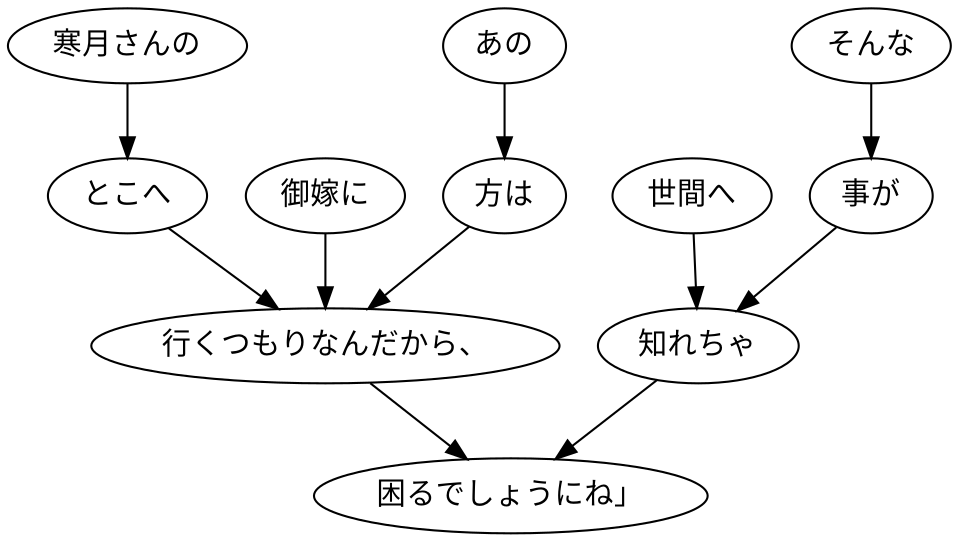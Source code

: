 digraph graph6994 {
	node0 [label="あの"];
	node1 [label="方は"];
	node2 [label="寒月さんの"];
	node3 [label="とこへ"];
	node4 [label="御嫁に"];
	node5 [label="行くつもりなんだから、"];
	node6 [label="そんな"];
	node7 [label="事が"];
	node8 [label="世間へ"];
	node9 [label="知れちゃ"];
	node10 [label="困るでしょうにね」"];
	node0 -> node1;
	node1 -> node5;
	node2 -> node3;
	node3 -> node5;
	node4 -> node5;
	node5 -> node10;
	node6 -> node7;
	node7 -> node9;
	node8 -> node9;
	node9 -> node10;
}
